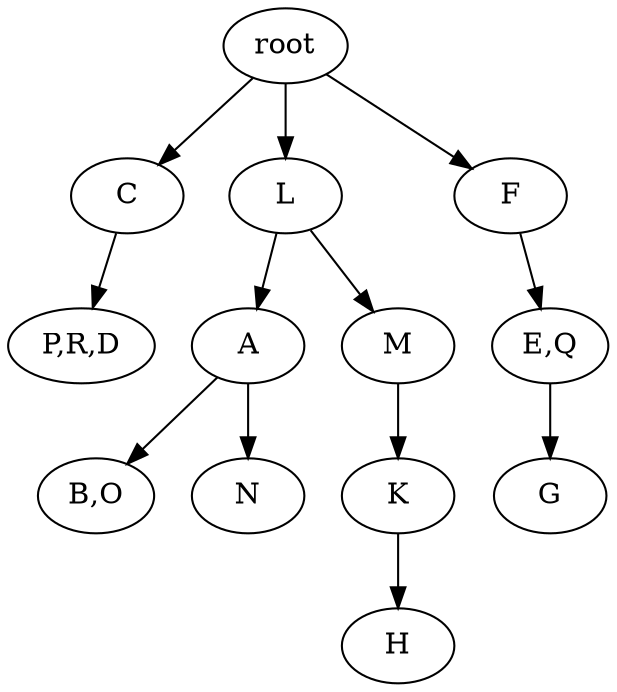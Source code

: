 strict digraph G {
	graph [name=G];
	0	 [label=root];
	3	 [label=C];
	0 -> 3;
	7	 [label=L];
	0 -> 7;
	2	 [label=F];
	0 -> 2;
	9	 [label=A];
	12	 [label="B,O"];
	9 -> 12;
	13	 [label=N];
	9 -> 13;
	6	 [label="P,R,D"];
	3 -> 6;
	7 -> 9;
	8	 [label=M];
	7 -> 8;
	5	 [label="E,Q"];
	4	 [label=G];
	5 -> 4;
	2 -> 5;
	11	 [label=H];
	10	 [label=K];
	10 -> 11;
	8 -> 10;
}
